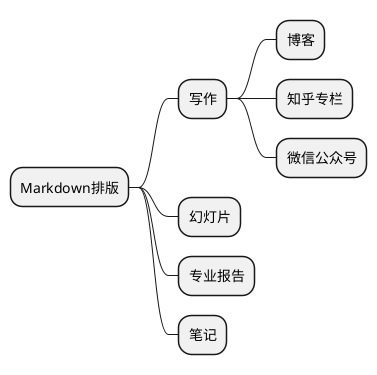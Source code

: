 @startmindmap
skinparam monochrome true
* Markdown排版
** 写作
*** 博客
*** 知乎专栏
*** 微信公众号
** 幻灯片
** 专业报告
** 笔记
@endmindmap